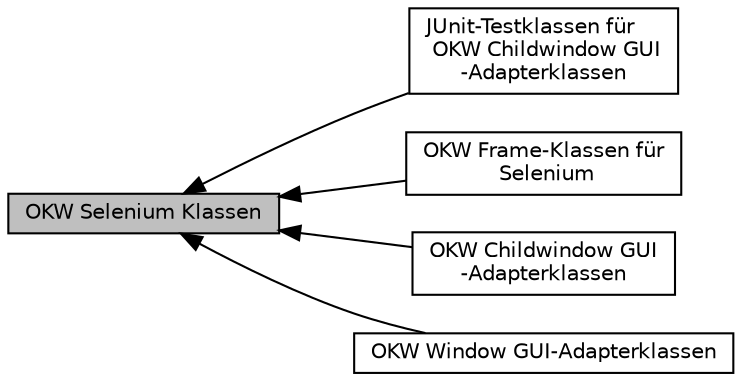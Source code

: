 digraph "OKW Selenium Klassen"
{
  edge [fontname="Helvetica",fontsize="10",labelfontname="Helvetica",labelfontsize="10"];
  node [fontname="Helvetica",fontsize="10",shape=box];
  rankdir=LR;
  Node3 [label="JUnit-Testklassen für\l OKW Childwindow GUI\l-Adapterklassen",height=0.2,width=0.4,color="black", fillcolor="white", style="filled",URL="$group__group_selenium_child_g_u_i_adapter_tests.html",tooltip=" "];
  Node1 [label="OKW Selenium Klassen",height=0.2,width=0.4,color="black", fillcolor="grey75", style="filled", fontcolor="black",tooltip=" "];
  Node5 [label="OKW Frame-Klassen für\l Selenium",height=0.2,width=0.4,color="black", fillcolor="white", style="filled",URL="$group__group_selenium_frames.html",tooltip=" "];
  Node2 [label="OKW Childwindow GUI\l-Adapterklassen",height=0.2,width=0.4,color="black", fillcolor="white", style="filled",URL="$group__group_selenium_child_g_u_i_adapter.html",tooltip=" "];
  Node4 [label="OKW Window GUI-Adapterklassen",height=0.2,width=0.4,color="black", fillcolor="white", style="filled",URL="$group__group_selenium_window_g_u_i_adapter.html",tooltip=" "];
  Node1->Node2 [shape=plaintext, dir="back", style="solid"];
  Node1->Node3 [shape=plaintext, dir="back", style="solid"];
  Node1->Node4 [shape=plaintext, dir="back", style="solid"];
  Node1->Node5 [shape=plaintext, dir="back", style="solid"];
}
